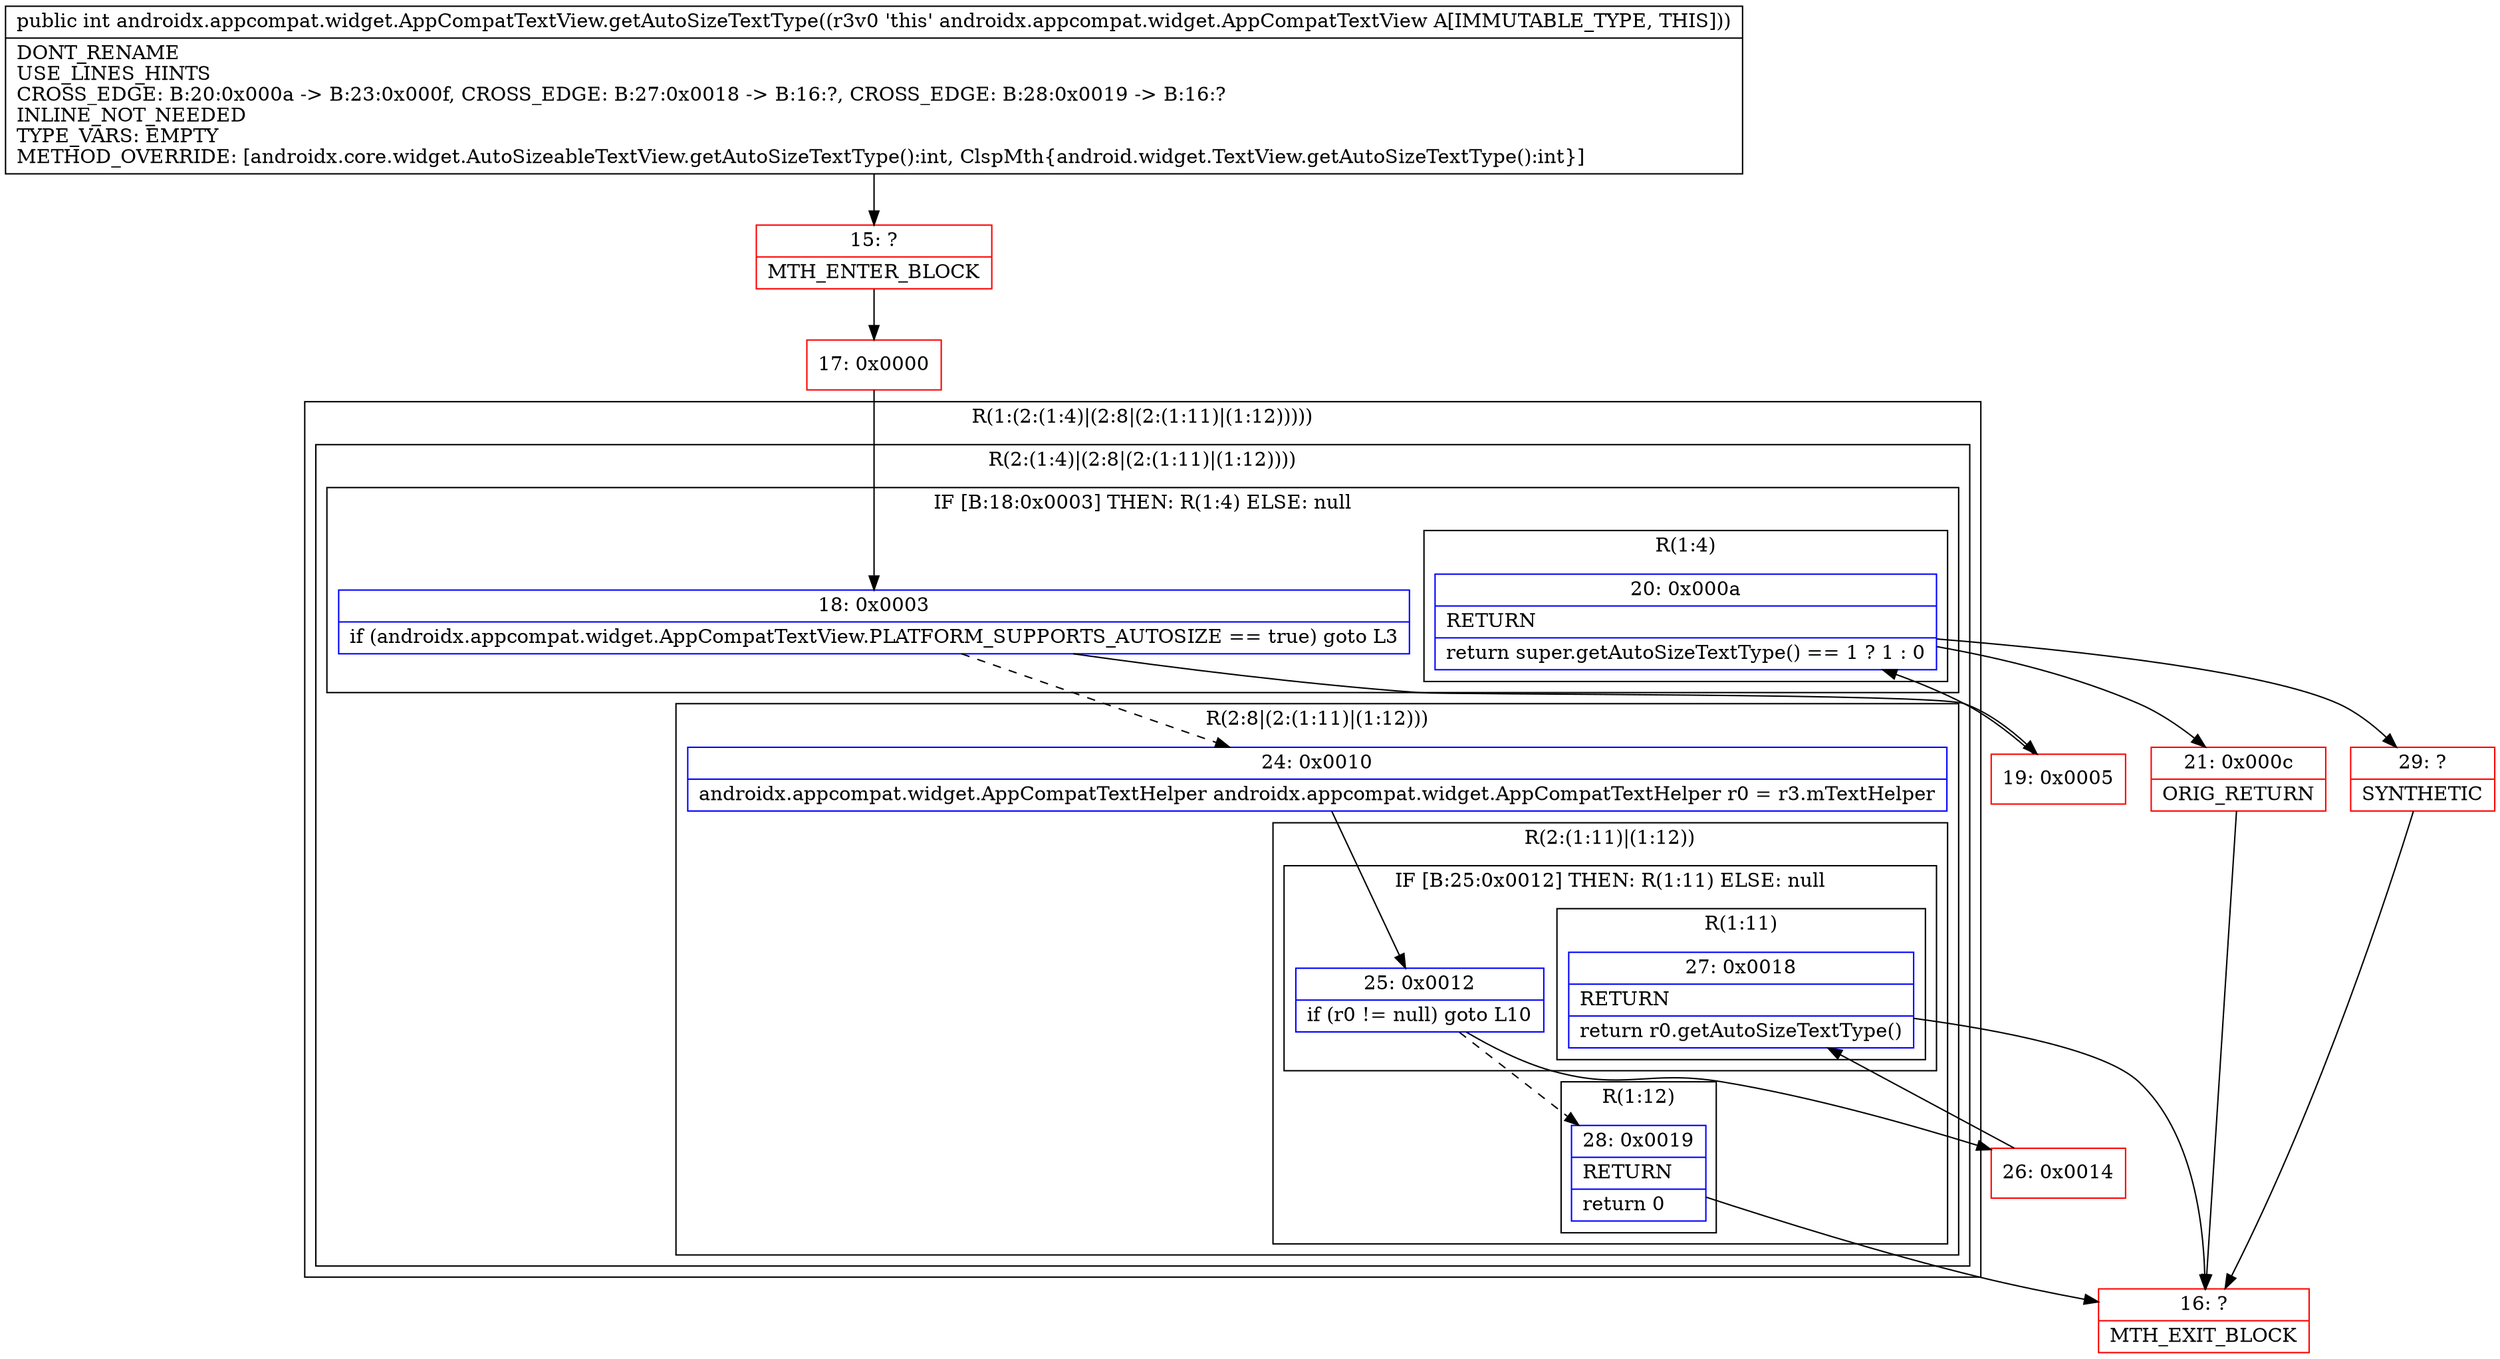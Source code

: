 digraph "CFG forandroidx.appcompat.widget.AppCompatTextView.getAutoSizeTextType()I" {
subgraph cluster_Region_933823799 {
label = "R(1:(2:(1:4)|(2:8|(2:(1:11)|(1:12)))))";
node [shape=record,color=blue];
subgraph cluster_Region_333954734 {
label = "R(2:(1:4)|(2:8|(2:(1:11)|(1:12))))";
node [shape=record,color=blue];
subgraph cluster_IfRegion_2133637340 {
label = "IF [B:18:0x0003] THEN: R(1:4) ELSE: null";
node [shape=record,color=blue];
Node_18 [shape=record,label="{18\:\ 0x0003|if (androidx.appcompat.widget.AppCompatTextView.PLATFORM_SUPPORTS_AUTOSIZE == true) goto L3\l}"];
subgraph cluster_Region_1525512640 {
label = "R(1:4)";
node [shape=record,color=blue];
Node_20 [shape=record,label="{20\:\ 0x000a|RETURN\l|return super.getAutoSizeTextType() == 1 ? 1 : 0\l}"];
}
}
subgraph cluster_Region_835256654 {
label = "R(2:8|(2:(1:11)|(1:12)))";
node [shape=record,color=blue];
Node_24 [shape=record,label="{24\:\ 0x0010|androidx.appcompat.widget.AppCompatTextHelper androidx.appcompat.widget.AppCompatTextHelper r0 = r3.mTextHelper\l}"];
subgraph cluster_Region_621960983 {
label = "R(2:(1:11)|(1:12))";
node [shape=record,color=blue];
subgraph cluster_IfRegion_139463404 {
label = "IF [B:25:0x0012] THEN: R(1:11) ELSE: null";
node [shape=record,color=blue];
Node_25 [shape=record,label="{25\:\ 0x0012|if (r0 != null) goto L10\l}"];
subgraph cluster_Region_555620846 {
label = "R(1:11)";
node [shape=record,color=blue];
Node_27 [shape=record,label="{27\:\ 0x0018|RETURN\l|return r0.getAutoSizeTextType()\l}"];
}
}
subgraph cluster_Region_195991509 {
label = "R(1:12)";
node [shape=record,color=blue];
Node_28 [shape=record,label="{28\:\ 0x0019|RETURN\l|return 0\l}"];
}
}
}
}
}
Node_15 [shape=record,color=red,label="{15\:\ ?|MTH_ENTER_BLOCK\l}"];
Node_17 [shape=record,color=red,label="{17\:\ 0x0000}"];
Node_19 [shape=record,color=red,label="{19\:\ 0x0005}"];
Node_21 [shape=record,color=red,label="{21\:\ 0x000c|ORIG_RETURN\l}"];
Node_16 [shape=record,color=red,label="{16\:\ ?|MTH_EXIT_BLOCK\l}"];
Node_29 [shape=record,color=red,label="{29\:\ ?|SYNTHETIC\l}"];
Node_26 [shape=record,color=red,label="{26\:\ 0x0014}"];
MethodNode[shape=record,label="{public int androidx.appcompat.widget.AppCompatTextView.getAutoSizeTextType((r3v0 'this' androidx.appcompat.widget.AppCompatTextView A[IMMUTABLE_TYPE, THIS]))  | DONT_RENAME\lUSE_LINES_HINTS\lCROSS_EDGE: B:20:0x000a \-\> B:23:0x000f, CROSS_EDGE: B:27:0x0018 \-\> B:16:?, CROSS_EDGE: B:28:0x0019 \-\> B:16:?\lINLINE_NOT_NEEDED\lTYPE_VARS: EMPTY\lMETHOD_OVERRIDE: [androidx.core.widget.AutoSizeableTextView.getAutoSizeTextType():int, ClspMth\{android.widget.TextView.getAutoSizeTextType():int\}]\l}"];
MethodNode -> Node_15;Node_18 -> Node_19;
Node_18 -> Node_24[style=dashed];
Node_20 -> Node_21;
Node_20 -> Node_29;
Node_24 -> Node_25;
Node_25 -> Node_26;
Node_25 -> Node_28[style=dashed];
Node_27 -> Node_16;
Node_28 -> Node_16;
Node_15 -> Node_17;
Node_17 -> Node_18;
Node_19 -> Node_20;
Node_21 -> Node_16;
Node_29 -> Node_16;
Node_26 -> Node_27;
}

